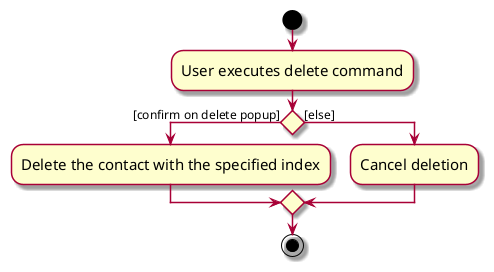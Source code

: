 @startuml
skin rose
skinparam ActivityFontSize 15
skinparam ArrowFontSize 12
start
:User executes delete command;

'Since the beta syntax does not support placing the condition outside the
'diamond we place it as the true branch instead.

if () then ([confirm on delete popup])
    :Delete the contact with the specified index;
else ([else])
    :Cancel deletion;

endif
stop
@enduml
